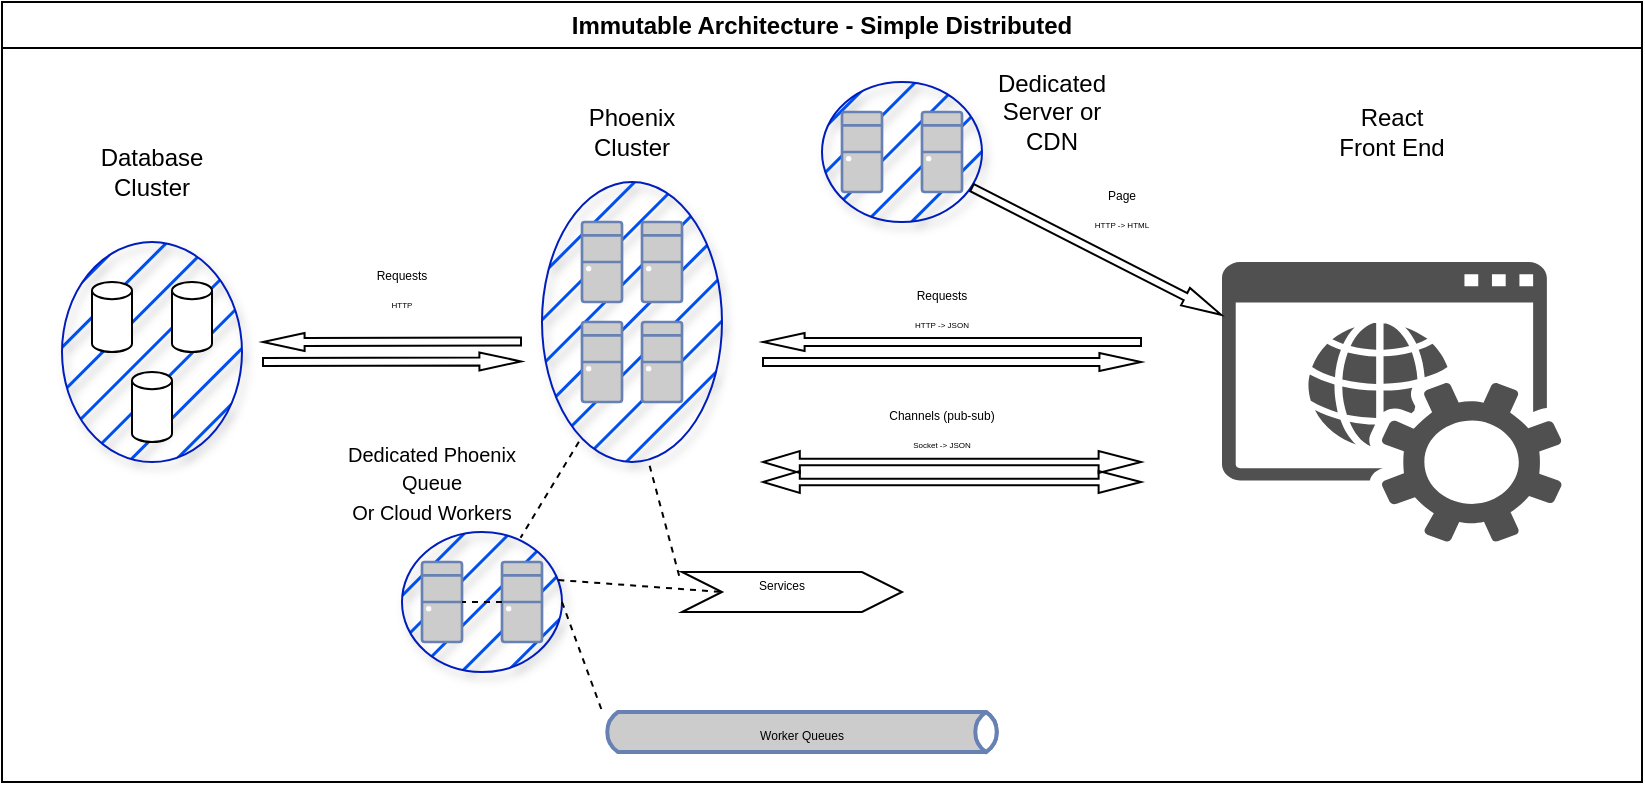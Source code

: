 <mxfile version="26.2.13">
  <diagram name="Page-1" id="TtiW4mMxfE1wLx5P75x9">
    <mxGraphModel dx="793" dy="419" grid="1" gridSize="10" guides="1" tooltips="1" connect="1" arrows="1" fold="1" page="1" pageScale="1" pageWidth="850" pageHeight="1100" math="0" shadow="0">
      <root>
        <mxCell id="0" />
        <mxCell id="1" parent="0" />
        <mxCell id="gxeyPCvs1zIvZB43rxMI-2" value="" style="sketch=0;pointerEvents=1;shadow=0;dashed=0;html=1;strokeColor=none;fillColor=#505050;labelPosition=center;verticalLabelPosition=bottom;verticalAlign=top;outlineConnect=0;align=center;shape=mxgraph.office.services.online_hosted_services;" vertex="1" parent="1">
          <mxGeometry x="640" y="210" width="170" height="140" as="geometry" />
        </mxCell>
        <mxCell id="gxeyPCvs1zIvZB43rxMI-9" value="" style="shape=flexArrow;endArrow=classic;html=1;rounded=0;width=4;endSize=6.6;endWidth=4;" edge="1" parent="1">
          <mxGeometry width="50" height="50" relative="1" as="geometry">
            <mxPoint x="600" y="250" as="sourcePoint" />
            <mxPoint x="410" y="250" as="targetPoint" />
          </mxGeometry>
        </mxCell>
        <mxCell id="gxeyPCvs1zIvZB43rxMI-10" value="" style="shape=flexArrow;endArrow=classic;html=1;rounded=0;width=4;endSize=6.6;endWidth=4;" edge="1" parent="1">
          <mxGeometry width="50" height="50" relative="1" as="geometry">
            <mxPoint x="410" y="260" as="sourcePoint" />
            <mxPoint x="600" y="260" as="targetPoint" />
          </mxGeometry>
        </mxCell>
        <mxCell id="gxeyPCvs1zIvZB43rxMI-11" value="" style="shape=flexArrow;endArrow=classic;startArrow=classic;html=1;rounded=0;width=3.2;startSize=5.8;startWidth=6.72;endWidth=6.72;endSize=6.732;" edge="1" parent="1">
          <mxGeometry width="100" height="100" relative="1" as="geometry">
            <mxPoint x="410" y="310" as="sourcePoint" />
            <mxPoint x="600" y="310" as="targetPoint" />
          </mxGeometry>
        </mxCell>
        <mxCell id="gxeyPCvs1zIvZB43rxMI-12" value="" style="shape=flexArrow;endArrow=classic;startArrow=classic;html=1;rounded=0;width=3.2;startSize=5.8;startWidth=6.72;endWidth=6.72;endSize=6.732;" edge="1" parent="1">
          <mxGeometry width="100" height="100" relative="1" as="geometry">
            <mxPoint x="410" y="320" as="sourcePoint" />
            <mxPoint x="600" y="320" as="targetPoint" />
          </mxGeometry>
        </mxCell>
        <mxCell id="gxeyPCvs1zIvZB43rxMI-19" value="&lt;div style=&quot;line-height: 100%;&quot;&gt;&lt;font style=&quot;font-size: 4px;&quot;&gt;HTTP -&amp;gt; JSON &lt;/font&gt;&lt;/div&gt;" style="text;html=1;align=center;verticalAlign=middle;whiteSpace=wrap;rounded=0;" vertex="1" parent="1">
          <mxGeometry x="440" y="230" width="120" height="20" as="geometry" />
        </mxCell>
        <mxCell id="gxeyPCvs1zIvZB43rxMI-20" value="&lt;font style=&quot;font-size: 6px;&quot;&gt;Requests&lt;/font&gt;" style="text;html=1;align=center;verticalAlign=middle;whiteSpace=wrap;rounded=0;" vertex="1" parent="1">
          <mxGeometry x="440" y="220" width="120" height="10" as="geometry" />
        </mxCell>
        <mxCell id="gxeyPCvs1zIvZB43rxMI-21" value="&lt;div style=&quot;line-height: 100%;&quot;&gt;&lt;font style=&quot;font-size: 4px;&quot;&gt;Socket -&amp;gt; JSON &lt;/font&gt;&lt;/div&gt;" style="text;html=1;align=center;verticalAlign=middle;whiteSpace=wrap;rounded=0;" vertex="1" parent="1">
          <mxGeometry x="440" y="290" width="120" height="20" as="geometry" />
        </mxCell>
        <mxCell id="gxeyPCvs1zIvZB43rxMI-22" value="&lt;font style=&quot;font-size: 6px;&quot;&gt;Channels (pub-sub)&lt;/font&gt;" style="text;html=1;align=center;verticalAlign=middle;whiteSpace=wrap;rounded=0;" vertex="1" parent="1">
          <mxGeometry x="440" y="280" width="120" height="10" as="geometry" />
        </mxCell>
        <mxCell id="gxeyPCvs1zIvZB43rxMI-23" value="" style="shape=flexArrow;endArrow=classic;html=1;rounded=0;width=4;endSize=6.6;endWidth=4;" edge="1" parent="1">
          <mxGeometry width="50" height="50" relative="1" as="geometry">
            <mxPoint x="290" y="249.71" as="sourcePoint" />
            <mxPoint x="160" y="250" as="targetPoint" />
          </mxGeometry>
        </mxCell>
        <mxCell id="gxeyPCvs1zIvZB43rxMI-24" value="" style="shape=flexArrow;endArrow=classic;html=1;rounded=0;width=4;endSize=6.6;endWidth=4;" edge="1" parent="1">
          <mxGeometry width="50" height="50" relative="1" as="geometry">
            <mxPoint x="160" y="260" as="sourcePoint" />
            <mxPoint x="290" y="259.71" as="targetPoint" />
          </mxGeometry>
        </mxCell>
        <mxCell id="gxeyPCvs1zIvZB43rxMI-25" value="&lt;div style=&quot;line-height: 100%;&quot;&gt;&lt;font style=&quot;font-size: 4px;&quot;&gt;HTTP&lt;/font&gt;&lt;/div&gt;" style="text;html=1;align=center;verticalAlign=middle;whiteSpace=wrap;rounded=0;" vertex="1" parent="1">
          <mxGeometry x="170" y="220.29" width="120" height="20" as="geometry" />
        </mxCell>
        <mxCell id="gxeyPCvs1zIvZB43rxMI-26" value="&lt;font style=&quot;font-size: 6px;&quot;&gt;Requests&lt;/font&gt;" style="text;html=1;align=center;verticalAlign=middle;whiteSpace=wrap;rounded=0;" vertex="1" parent="1">
          <mxGeometry x="170" y="210" width="120" height="10" as="geometry" />
        </mxCell>
        <mxCell id="gxeyPCvs1zIvZB43rxMI-30" value="React&lt;br&gt;Front End" style="text;html=1;align=center;verticalAlign=middle;whiteSpace=wrap;rounded=0;" vertex="1" parent="1">
          <mxGeometry x="695" y="130" width="60" height="30" as="geometry" />
        </mxCell>
        <mxCell id="gxeyPCvs1zIvZB43rxMI-31" value="Immutable Architecture - Simple Distributed" style="swimlane;whiteSpace=wrap;html=1;" vertex="1" parent="1">
          <mxGeometry x="30" y="80" width="820" height="390" as="geometry" />
        </mxCell>
        <mxCell id="gxeyPCvs1zIvZB43rxMI-45" value="" style="ellipse;whiteSpace=wrap;html=1;fillStyle=hatch;shadow=1;strokeColor=#001DBC;fillColor=#0050ef;fontColor=#ffffff;" vertex="1" parent="gxeyPCvs1zIvZB43rxMI-31">
          <mxGeometry x="200" y="265" width="80" height="70" as="geometry" />
        </mxCell>
        <mxCell id="gxeyPCvs1zIvZB43rxMI-42" value="" style="ellipse;whiteSpace=wrap;html=1;fillStyle=hatch;shadow=1;strokeColor=#001DBC;fillColor=#0050ef;fontColor=#ffffff;" vertex="1" parent="gxeyPCvs1zIvZB43rxMI-31">
          <mxGeometry x="270" y="90" width="90" height="140" as="geometry" />
        </mxCell>
        <mxCell id="gxeyPCvs1zIvZB43rxMI-39" value="" style="fontColor=#0066CC;verticalAlign=top;verticalLabelPosition=bottom;labelPosition=center;align=center;html=1;outlineConnect=0;fillColor=#CCCCCC;strokeColor=#6881B3;gradientColor=none;gradientDirection=north;strokeWidth=2;shape=mxgraph.networks.desktop_pc;" vertex="1" parent="gxeyPCvs1zIvZB43rxMI-31">
          <mxGeometry x="320" y="110" width="20" height="40" as="geometry" />
        </mxCell>
        <mxCell id="gxeyPCvs1zIvZB43rxMI-13" value="" style="fontColor=#0066CC;verticalAlign=top;verticalLabelPosition=bottom;labelPosition=center;align=center;html=1;outlineConnect=0;fillColor=#CCCCCC;strokeColor=#6881B3;gradientColor=none;gradientDirection=north;strokeWidth=2;shape=mxgraph.networks.desktop_pc;" vertex="1" parent="gxeyPCvs1zIvZB43rxMI-31">
          <mxGeometry x="290" y="110" width="20" height="40" as="geometry" />
        </mxCell>
        <mxCell id="gxeyPCvs1zIvZB43rxMI-40" value="" style="fontColor=#0066CC;verticalAlign=top;verticalLabelPosition=bottom;labelPosition=center;align=center;html=1;outlineConnect=0;fillColor=#CCCCCC;strokeColor=#6881B3;gradientColor=none;gradientDirection=north;strokeWidth=2;shape=mxgraph.networks.desktop_pc;" vertex="1" parent="gxeyPCvs1zIvZB43rxMI-31">
          <mxGeometry x="290" y="160" width="20" height="40" as="geometry" />
        </mxCell>
        <mxCell id="gxeyPCvs1zIvZB43rxMI-41" value="" style="fontColor=#0066CC;verticalAlign=top;verticalLabelPosition=bottom;labelPosition=center;align=center;html=1;outlineConnect=0;fillColor=#CCCCCC;strokeColor=#6881B3;gradientColor=none;gradientDirection=north;strokeWidth=2;shape=mxgraph.networks.desktop_pc;" vertex="1" parent="gxeyPCvs1zIvZB43rxMI-31">
          <mxGeometry x="320" y="160" width="20" height="40" as="geometry" />
        </mxCell>
        <mxCell id="gxeyPCvs1zIvZB43rxMI-43" value="" style="fontColor=#0066CC;verticalAlign=top;verticalLabelPosition=bottom;labelPosition=center;align=center;html=1;outlineConnect=0;fillColor=#CCCCCC;strokeColor=#6881B3;gradientColor=none;gradientDirection=north;strokeWidth=2;shape=mxgraph.networks.desktop_pc;" vertex="1" parent="gxeyPCvs1zIvZB43rxMI-31">
          <mxGeometry x="250" y="280" width="20" height="40" as="geometry" />
        </mxCell>
        <mxCell id="gxeyPCvs1zIvZB43rxMI-44" value="" style="fontColor=#0066CC;verticalAlign=top;verticalLabelPosition=bottom;labelPosition=center;align=center;html=1;outlineConnect=0;fillColor=#CCCCCC;strokeColor=#6881B3;gradientColor=none;gradientDirection=north;strokeWidth=2;shape=mxgraph.networks.desktop_pc;" vertex="1" parent="gxeyPCvs1zIvZB43rxMI-31">
          <mxGeometry x="210" y="280" width="20" height="40" as="geometry" />
        </mxCell>
        <mxCell id="gxeyPCvs1zIvZB43rxMI-35" value="" style="endArrow=none;dashed=1;html=1;rounded=0;exitX=0.205;exitY=0.928;exitDx=0;exitDy=0;exitPerimeter=0;entryX=0.741;entryY=0.041;entryDx=0;entryDy=0;entryPerimeter=0;" edge="1" parent="gxeyPCvs1zIvZB43rxMI-31" source="gxeyPCvs1zIvZB43rxMI-42" target="gxeyPCvs1zIvZB43rxMI-45">
          <mxGeometry width="50" height="50" relative="1" as="geometry">
            <mxPoint x="270" y="240" as="sourcePoint" />
            <mxPoint x="420" y="120" as="targetPoint" />
          </mxGeometry>
        </mxCell>
        <mxCell id="gxeyPCvs1zIvZB43rxMI-32" value="" style="html=1;outlineConnect=0;fillColor=#CCCCCC;strokeColor=#6881B3;gradientColor=none;gradientDirection=north;strokeWidth=2;shape=mxgraph.networks.bus;gradientColor=none;gradientDirection=north;fontColor=#ffffff;perimeter=backbonePerimeter;backboneSize=20;" vertex="1" parent="gxeyPCvs1zIvZB43rxMI-31">
          <mxGeometry x="300" y="355" width="200" height="20" as="geometry" />
        </mxCell>
        <mxCell id="gxeyPCvs1zIvZB43rxMI-46" value="" style="endArrow=none;dashed=1;html=1;rounded=0;exitX=1;exitY=0.5;exitDx=0;exitDy=0;" edge="1" parent="gxeyPCvs1zIvZB43rxMI-31" source="gxeyPCvs1zIvZB43rxMI-45" target="gxeyPCvs1zIvZB43rxMI-32">
          <mxGeometry width="50" height="50" relative="1" as="geometry">
            <mxPoint x="300" y="280" as="sourcePoint" />
            <mxPoint x="320" y="250" as="targetPoint" />
          </mxGeometry>
        </mxCell>
        <mxCell id="gxeyPCvs1zIvZB43rxMI-47" value="" style="endArrow=none;dashed=1;html=1;rounded=0;entryX=1;entryY=0.5;entryDx=0;entryDy=0;entryPerimeter=0;" edge="1" parent="gxeyPCvs1zIvZB43rxMI-31" source="gxeyPCvs1zIvZB43rxMI-43" target="gxeyPCvs1zIvZB43rxMI-44">
          <mxGeometry width="50" height="50" relative="1" as="geometry">
            <mxPoint x="298" y="230" as="sourcePoint" />
            <mxPoint x="269" y="278" as="targetPoint" />
          </mxGeometry>
        </mxCell>
        <mxCell id="gxeyPCvs1zIvZB43rxMI-29" value="Phoenix Cluster" style="text;html=1;align=center;verticalAlign=middle;whiteSpace=wrap;rounded=0;" vertex="1" parent="gxeyPCvs1zIvZB43rxMI-31">
          <mxGeometry x="285" y="50" width="60" height="30" as="geometry" />
        </mxCell>
        <mxCell id="gxeyPCvs1zIvZB43rxMI-48" value="&lt;div&gt;&lt;font style=&quot;font-size: 10px;&quot;&gt;Dedicated Phoenix Queue&lt;/font&gt;&lt;/div&gt;&lt;div&gt;&lt;font style=&quot;font-size: 10px;&quot;&gt;Or Cloud Workers&lt;/font&gt;&lt;/div&gt;" style="text;html=1;align=center;verticalAlign=middle;whiteSpace=wrap;rounded=0;" vertex="1" parent="gxeyPCvs1zIvZB43rxMI-31">
          <mxGeometry x="160" y="210" width="110" height="60" as="geometry" />
        </mxCell>
        <mxCell id="gxeyPCvs1zIvZB43rxMI-49" value="" style="ellipse;whiteSpace=wrap;html=1;fillStyle=hatch;shadow=1;strokeColor=#001DBC;fillColor=#0050ef;fontColor=#ffffff;" vertex="1" parent="gxeyPCvs1zIvZB43rxMI-31">
          <mxGeometry x="30" y="120" width="90" height="110" as="geometry" />
        </mxCell>
        <mxCell id="gxeyPCvs1zIvZB43rxMI-1" value="" style="shape=cylinder3;whiteSpace=wrap;html=1;boundedLbl=1;backgroundOutline=1;size=4.286;" vertex="1" parent="gxeyPCvs1zIvZB43rxMI-31">
          <mxGeometry x="45" y="140" width="20" height="35" as="geometry" />
        </mxCell>
        <mxCell id="gxeyPCvs1zIvZB43rxMI-51" value="" style="shape=cylinder3;whiteSpace=wrap;html=1;boundedLbl=1;backgroundOutline=1;size=4.286;" vertex="1" parent="gxeyPCvs1zIvZB43rxMI-31">
          <mxGeometry x="85" y="140" width="20" height="35" as="geometry" />
        </mxCell>
        <mxCell id="gxeyPCvs1zIvZB43rxMI-52" value="" style="shape=cylinder3;whiteSpace=wrap;html=1;boundedLbl=1;backgroundOutline=1;size=4.286;" vertex="1" parent="gxeyPCvs1zIvZB43rxMI-31">
          <mxGeometry x="65" y="185" width="20" height="35" as="geometry" />
        </mxCell>
        <mxCell id="gxeyPCvs1zIvZB43rxMI-27" value="Database Cluster" style="text;html=1;align=center;verticalAlign=middle;whiteSpace=wrap;rounded=0;" vertex="1" parent="gxeyPCvs1zIvZB43rxMI-31">
          <mxGeometry x="45" y="70" width="60" height="30" as="geometry" />
        </mxCell>
        <mxCell id="gxeyPCvs1zIvZB43rxMI-53" value="" style="ellipse;whiteSpace=wrap;html=1;fillStyle=hatch;shadow=1;strokeColor=#001DBC;fillColor=#0050ef;fontColor=#ffffff;" vertex="1" parent="gxeyPCvs1zIvZB43rxMI-31">
          <mxGeometry x="410" y="40" width="80" height="70" as="geometry" />
        </mxCell>
        <mxCell id="gxeyPCvs1zIvZB43rxMI-54" value="" style="fontColor=#0066CC;verticalAlign=top;verticalLabelPosition=bottom;labelPosition=center;align=center;html=1;outlineConnect=0;fillColor=#CCCCCC;strokeColor=#6881B3;gradientColor=none;gradientDirection=north;strokeWidth=2;shape=mxgraph.networks.desktop_pc;" vertex="1" parent="gxeyPCvs1zIvZB43rxMI-31">
          <mxGeometry x="460" y="55" width="20" height="40" as="geometry" />
        </mxCell>
        <mxCell id="gxeyPCvs1zIvZB43rxMI-55" value="" style="fontColor=#0066CC;verticalAlign=top;verticalLabelPosition=bottom;labelPosition=center;align=center;html=1;outlineConnect=0;fillColor=#CCCCCC;strokeColor=#6881B3;gradientColor=none;gradientDirection=north;strokeWidth=2;shape=mxgraph.networks.desktop_pc;" vertex="1" parent="gxeyPCvs1zIvZB43rxMI-31">
          <mxGeometry x="420" y="55" width="20" height="40" as="geometry" />
        </mxCell>
        <mxCell id="gxeyPCvs1zIvZB43rxMI-16" value="&lt;div style=&quot;line-height: 100%;&quot;&gt;&lt;font style=&quot;font-size: 4px;&quot;&gt;HTTP -&amp;gt; HTML &lt;/font&gt;&lt;/div&gt;" style="text;html=1;align=center;verticalAlign=middle;whiteSpace=wrap;rounded=0;" vertex="1" parent="gxeyPCvs1zIvZB43rxMI-31">
          <mxGeometry x="500" y="100" width="120" height="20" as="geometry" />
        </mxCell>
        <mxCell id="gxeyPCvs1zIvZB43rxMI-18" value="&lt;font style=&quot;font-size: 6px;&quot;&gt;Page&lt;/font&gt;" style="text;html=1;align=center;verticalAlign=middle;whiteSpace=wrap;rounded=0;" vertex="1" parent="gxeyPCvs1zIvZB43rxMI-31">
          <mxGeometry x="500" y="90" width="120" height="10" as="geometry" />
        </mxCell>
        <mxCell id="gxeyPCvs1zIvZB43rxMI-56" value="Dedicated Server or CDN" style="text;html=1;align=center;verticalAlign=middle;whiteSpace=wrap;rounded=0;" vertex="1" parent="gxeyPCvs1zIvZB43rxMI-31">
          <mxGeometry x="490" y="30" width="70" height="50" as="geometry" />
        </mxCell>
        <mxCell id="gxeyPCvs1zIvZB43rxMI-37" value="&lt;font style=&quot;font-size: 6px;&quot;&gt;Worker Queues&lt;/font&gt;" style="text;html=1;align=center;verticalAlign=middle;whiteSpace=wrap;rounded=0;" vertex="1" parent="gxeyPCvs1zIvZB43rxMI-31">
          <mxGeometry x="340" y="360" width="120" height="10" as="geometry" />
        </mxCell>
        <mxCell id="gxeyPCvs1zIvZB43rxMI-58" value="" style="shape=step;perimeter=stepPerimeter;whiteSpace=wrap;html=1;fixedSize=1;" vertex="1" parent="gxeyPCvs1zIvZB43rxMI-31">
          <mxGeometry x="340" y="285" width="110" height="20" as="geometry" />
        </mxCell>
        <mxCell id="gxeyPCvs1zIvZB43rxMI-59" value="&lt;font style=&quot;font-size: 6px;&quot;&gt;Services&lt;/font&gt;" style="text;html=1;align=center;verticalAlign=middle;whiteSpace=wrap;rounded=0;" vertex="1" parent="gxeyPCvs1zIvZB43rxMI-31">
          <mxGeometry x="330" y="285" width="120" height="10" as="geometry" />
        </mxCell>
        <mxCell id="gxeyPCvs1zIvZB43rxMI-61" value="" style="endArrow=none;dashed=1;html=1;rounded=0;exitX=0.977;exitY=0.343;exitDx=0;exitDy=0;exitPerimeter=0;entryX=0;entryY=0.5;entryDx=0;entryDy=0;" edge="1" parent="gxeyPCvs1zIvZB43rxMI-31" source="gxeyPCvs1zIvZB43rxMI-45" target="gxeyPCvs1zIvZB43rxMI-58">
          <mxGeometry width="50" height="50" relative="1" as="geometry">
            <mxPoint x="290" y="310" as="sourcePoint" />
            <mxPoint x="310" y="365" as="targetPoint" />
          </mxGeometry>
        </mxCell>
        <mxCell id="gxeyPCvs1zIvZB43rxMI-62" value="" style="endArrow=none;dashed=1;html=1;rounded=0;exitX=0.598;exitY=1.013;exitDx=0;exitDy=0;exitPerimeter=0;entryX=-0.012;entryY=0.114;entryDx=0;entryDy=0;entryPerimeter=0;" edge="1" parent="gxeyPCvs1zIvZB43rxMI-31" source="gxeyPCvs1zIvZB43rxMI-42" target="gxeyPCvs1zIvZB43rxMI-58">
          <mxGeometry width="50" height="50" relative="1" as="geometry">
            <mxPoint x="300" y="320" as="sourcePoint" />
            <mxPoint x="320" y="375" as="targetPoint" />
          </mxGeometry>
        </mxCell>
        <mxCell id="gxeyPCvs1zIvZB43rxMI-5" value="" style="shape=flexArrow;endArrow=classic;html=1;rounded=0;width=4;endSize=6.332;endWidth=4.8;" edge="1" parent="1" source="gxeyPCvs1zIvZB43rxMI-53" target="gxeyPCvs1zIvZB43rxMI-2">
          <mxGeometry width="50" height="50" relative="1" as="geometry">
            <mxPoint x="500" y="200" as="sourcePoint" />
            <mxPoint x="700" y="200" as="targetPoint" />
          </mxGeometry>
        </mxCell>
      </root>
    </mxGraphModel>
  </diagram>
</mxfile>
